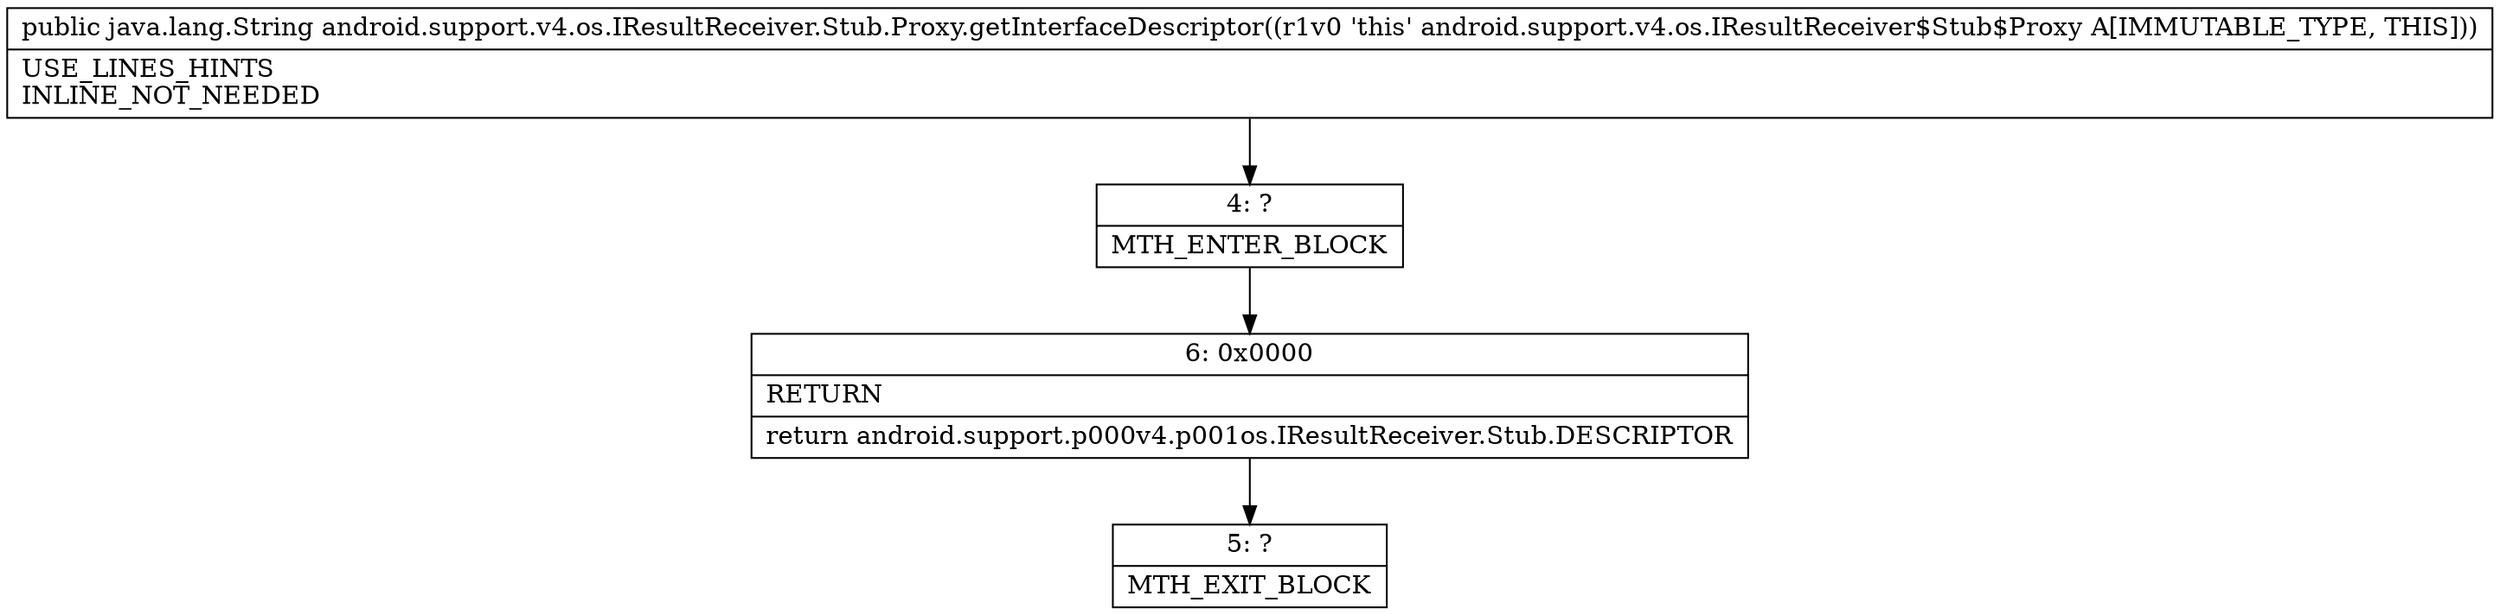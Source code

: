 digraph "CFG forandroid.support.v4.os.IResultReceiver.Stub.Proxy.getInterfaceDescriptor()Ljava\/lang\/String;" {
Node_4 [shape=record,label="{4\:\ ?|MTH_ENTER_BLOCK\l}"];
Node_6 [shape=record,label="{6\:\ 0x0000|RETURN\l|return android.support.p000v4.p001os.IResultReceiver.Stub.DESCRIPTOR\l}"];
Node_5 [shape=record,label="{5\:\ ?|MTH_EXIT_BLOCK\l}"];
MethodNode[shape=record,label="{public java.lang.String android.support.v4.os.IResultReceiver.Stub.Proxy.getInterfaceDescriptor((r1v0 'this' android.support.v4.os.IResultReceiver$Stub$Proxy A[IMMUTABLE_TYPE, THIS]))  | USE_LINES_HINTS\lINLINE_NOT_NEEDED\l}"];
MethodNode -> Node_4;Node_4 -> Node_6;
Node_6 -> Node_5;
}

